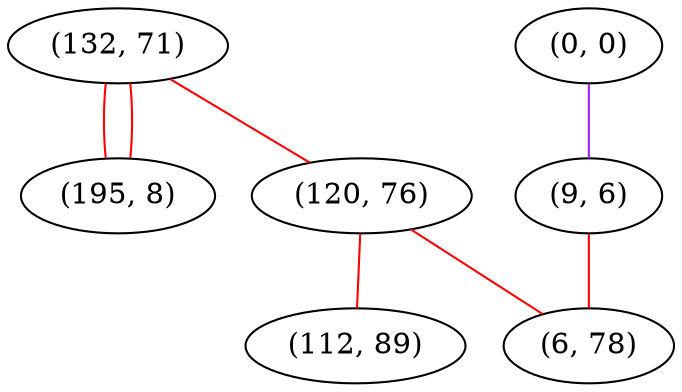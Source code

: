 graph "" {
"(132, 71)";
"(0, 0)";
"(195, 8)";
"(120, 76)";
"(112, 89)";
"(9, 6)";
"(6, 78)";
"(132, 71)" -- "(195, 8)"  [color=red, key=0, weight=1];
"(132, 71)" -- "(195, 8)"  [color=red, key=1, weight=1];
"(132, 71)" -- "(120, 76)"  [color=red, key=0, weight=1];
"(0, 0)" -- "(9, 6)"  [color=purple, key=0, weight=4];
"(120, 76)" -- "(112, 89)"  [color=red, key=0, weight=1];
"(120, 76)" -- "(6, 78)"  [color=red, key=0, weight=1];
"(9, 6)" -- "(6, 78)"  [color=red, key=0, weight=1];
}
